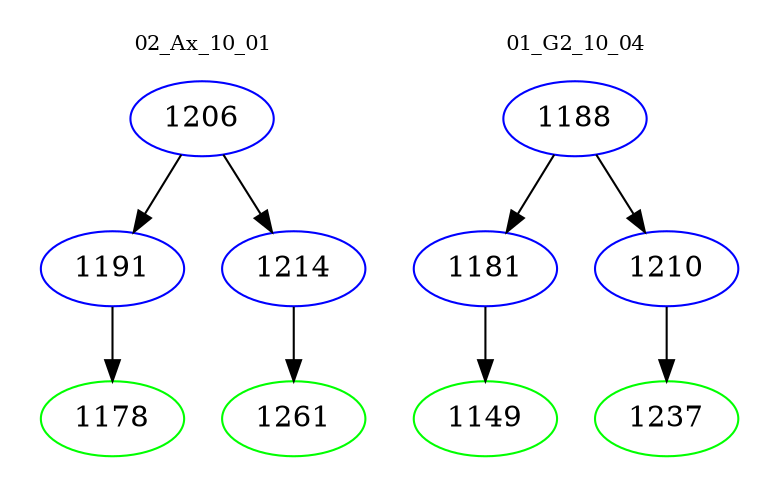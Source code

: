 digraph{
subgraph cluster_0 {
color = white
label = "02_Ax_10_01";
fontsize=10;
T0_1206 [label="1206", color="blue"]
T0_1206 -> T0_1191 [color="black"]
T0_1191 [label="1191", color="blue"]
T0_1191 -> T0_1178 [color="black"]
T0_1178 [label="1178", color="green"]
T0_1206 -> T0_1214 [color="black"]
T0_1214 [label="1214", color="blue"]
T0_1214 -> T0_1261 [color="black"]
T0_1261 [label="1261", color="green"]
}
subgraph cluster_1 {
color = white
label = "01_G2_10_04";
fontsize=10;
T1_1188 [label="1188", color="blue"]
T1_1188 -> T1_1181 [color="black"]
T1_1181 [label="1181", color="blue"]
T1_1181 -> T1_1149 [color="black"]
T1_1149 [label="1149", color="green"]
T1_1188 -> T1_1210 [color="black"]
T1_1210 [label="1210", color="blue"]
T1_1210 -> T1_1237 [color="black"]
T1_1237 [label="1237", color="green"]
}
}

